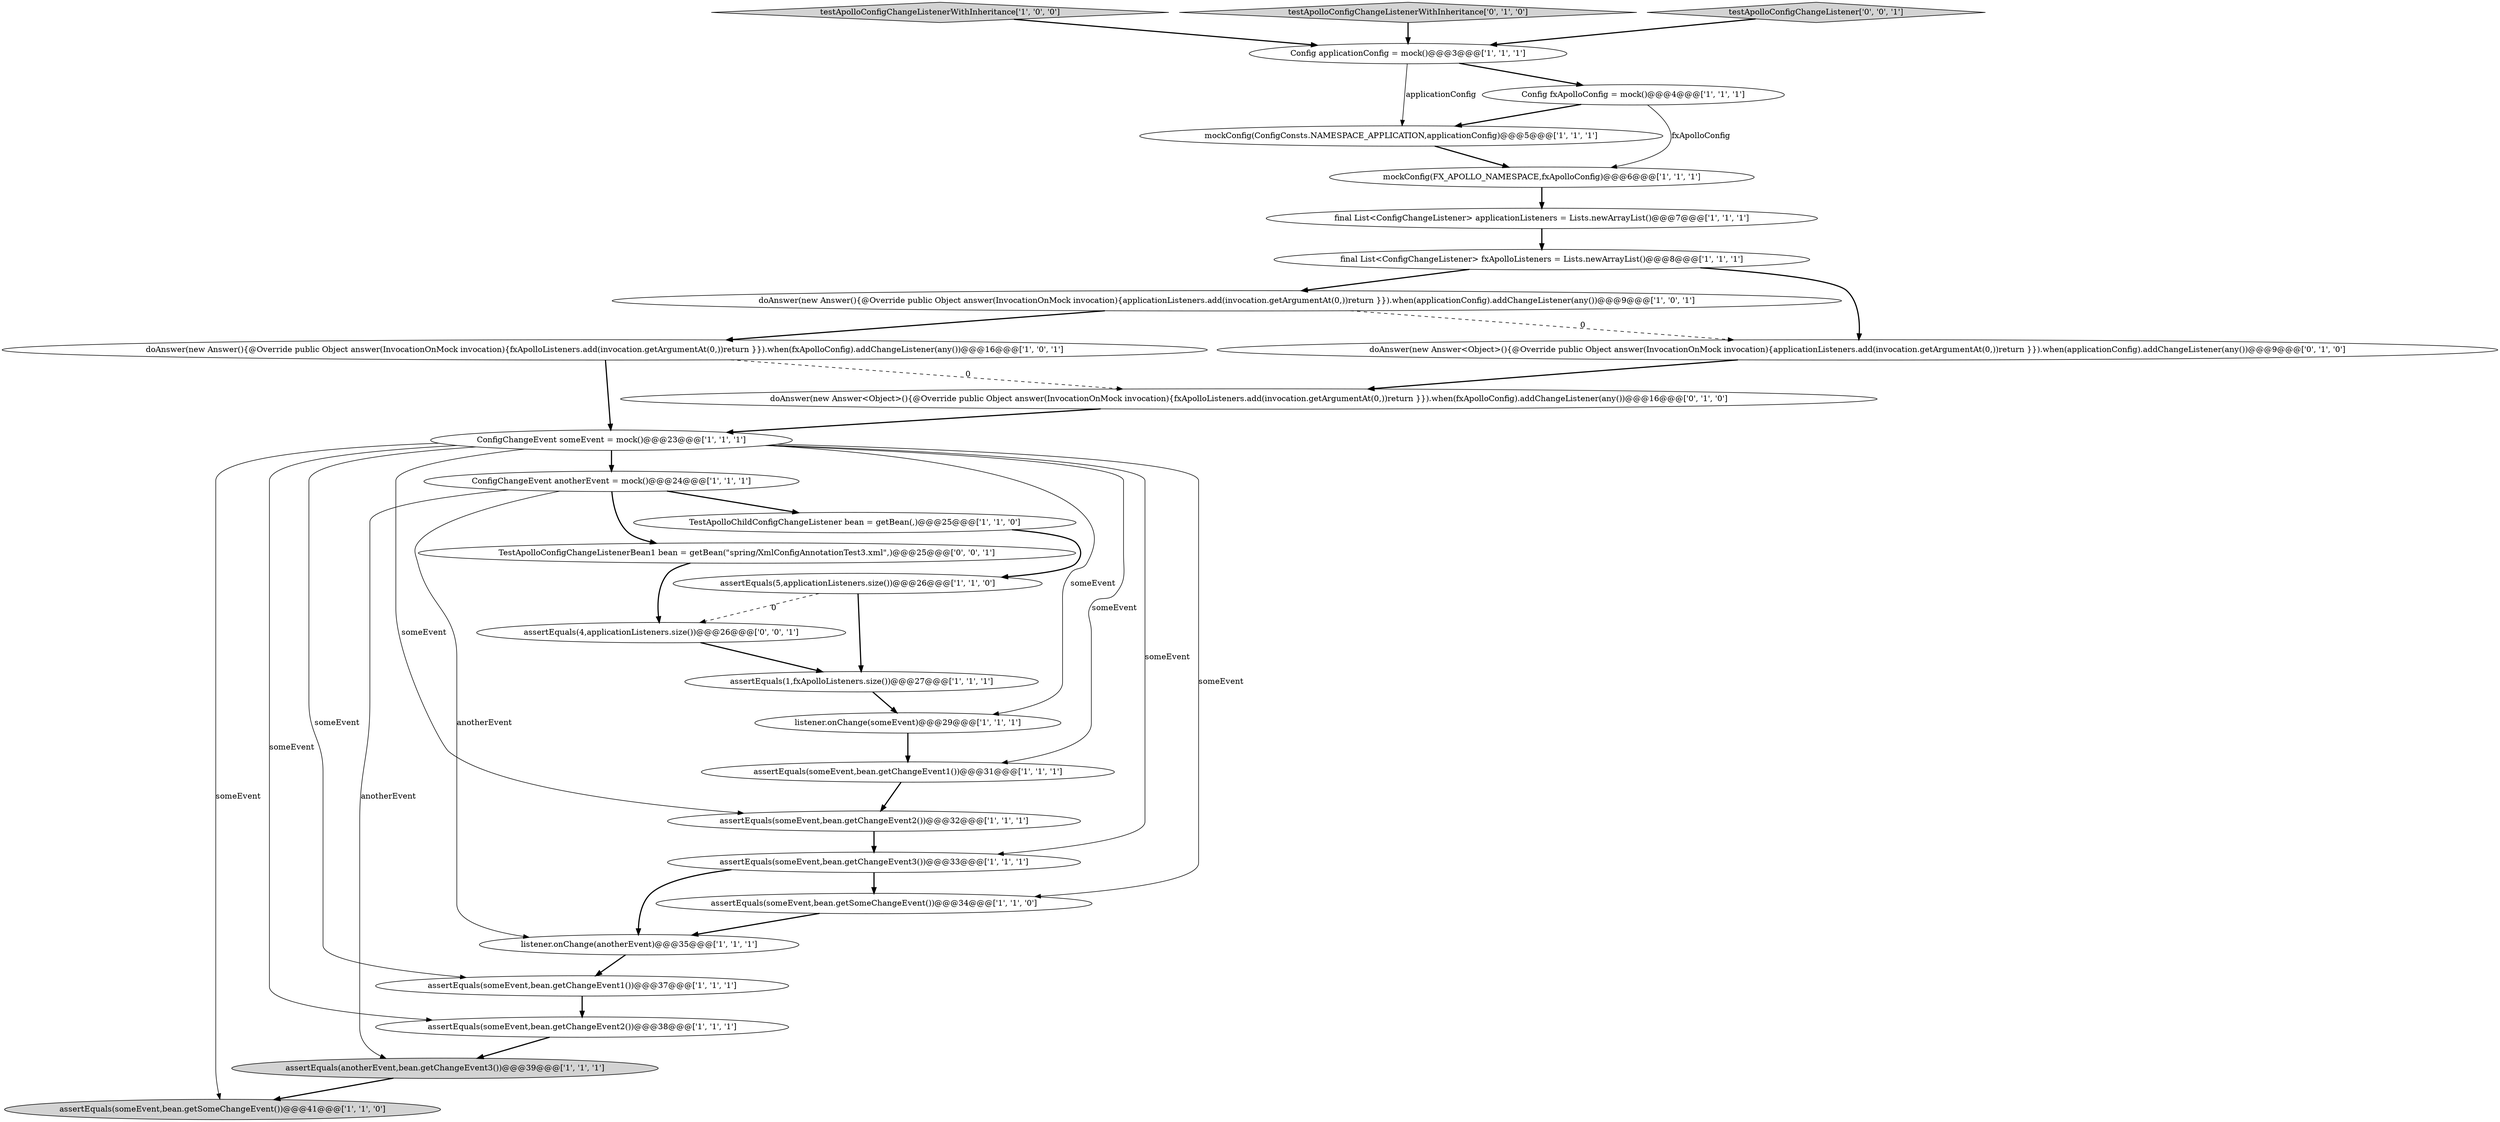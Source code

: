 digraph {
1 [style = filled, label = "final List<ConfigChangeListener> fxApolloListeners = Lists.newArrayList()@@@8@@@['1', '1', '1']", fillcolor = white, shape = ellipse image = "AAA0AAABBB1BBB"];
5 [style = filled, label = "testApolloConfigChangeListenerWithInheritance['1', '0', '0']", fillcolor = lightgray, shape = diamond image = "AAA0AAABBB1BBB"];
11 [style = filled, label = "assertEquals(someEvent,bean.getChangeEvent3())@@@33@@@['1', '1', '1']", fillcolor = white, shape = ellipse image = "AAA0AAABBB1BBB"];
22 [style = filled, label = "listener.onChange(someEvent)@@@29@@@['1', '1', '1']", fillcolor = white, shape = ellipse image = "AAA0AAABBB1BBB"];
15 [style = filled, label = "mockConfig(ConfigConsts.NAMESPACE_APPLICATION,applicationConfig)@@@5@@@['1', '1', '1']", fillcolor = white, shape = ellipse image = "AAA0AAABBB1BBB"];
23 [style = filled, label = "TestApolloChildConfigChangeListener bean = getBean(,)@@@25@@@['1', '1', '0']", fillcolor = white, shape = ellipse image = "AAA0AAABBB1BBB"];
29 [style = filled, label = "TestApolloConfigChangeListenerBean1 bean = getBean(\"spring/XmlConfigAnnotationTest3.xml\",)@@@25@@@['0', '0', '1']", fillcolor = white, shape = ellipse image = "AAA0AAABBB3BBB"];
26 [style = filled, label = "doAnswer(new Answer<Object>(){@Override public Object answer(InvocationOnMock invocation){fxApolloListeners.add(invocation.getArgumentAt(0,))return }}).when(fxApolloConfig).addChangeListener(any())@@@16@@@['0', '1', '0']", fillcolor = white, shape = ellipse image = "AAA1AAABBB2BBB"];
14 [style = filled, label = "assertEquals(someEvent,bean.getChangeEvent2())@@@38@@@['1', '1', '1']", fillcolor = white, shape = ellipse image = "AAA0AAABBB1BBB"];
0 [style = filled, label = "assertEquals(someEvent,bean.getSomeChangeEvent())@@@41@@@['1', '1', '0']", fillcolor = lightgray, shape = ellipse image = "AAA0AAABBB1BBB"];
28 [style = filled, label = "assertEquals(4,applicationListeners.size())@@@26@@@['0', '0', '1']", fillcolor = white, shape = ellipse image = "AAA0AAABBB3BBB"];
19 [style = filled, label = "assertEquals(someEvent,bean.getSomeChangeEvent())@@@34@@@['1', '1', '0']", fillcolor = white, shape = ellipse image = "AAA0AAABBB1BBB"];
6 [style = filled, label = "mockConfig(FX_APOLLO_NAMESPACE,fxApolloConfig)@@@6@@@['1', '1', '1']", fillcolor = white, shape = ellipse image = "AAA0AAABBB1BBB"];
13 [style = filled, label = "doAnswer(new Answer(){@Override public Object answer(InvocationOnMock invocation){applicationListeners.add(invocation.getArgumentAt(0,))return }}).when(applicationConfig).addChangeListener(any())@@@9@@@['1', '0', '1']", fillcolor = white, shape = ellipse image = "AAA0AAABBB1BBB"];
4 [style = filled, label = "listener.onChange(anotherEvent)@@@35@@@['1', '1', '1']", fillcolor = white, shape = ellipse image = "AAA0AAABBB1BBB"];
9 [style = filled, label = "assertEquals(someEvent,bean.getChangeEvent1())@@@37@@@['1', '1', '1']", fillcolor = white, shape = ellipse image = "AAA0AAABBB1BBB"];
12 [style = filled, label = "assertEquals(5,applicationListeners.size())@@@26@@@['1', '1', '0']", fillcolor = white, shape = ellipse image = "AAA0AAABBB1BBB"];
17 [style = filled, label = "ConfigChangeEvent someEvent = mock()@@@23@@@['1', '1', '1']", fillcolor = white, shape = ellipse image = "AAA0AAABBB1BBB"];
16 [style = filled, label = "ConfigChangeEvent anotherEvent = mock()@@@24@@@['1', '1', '1']", fillcolor = white, shape = ellipse image = "AAA0AAABBB1BBB"];
2 [style = filled, label = "assertEquals(someEvent,bean.getChangeEvent2())@@@32@@@['1', '1', '1']", fillcolor = white, shape = ellipse image = "AAA0AAABBB1BBB"];
21 [style = filled, label = "doAnswer(new Answer(){@Override public Object answer(InvocationOnMock invocation){fxApolloListeners.add(invocation.getArgumentAt(0,))return }}).when(fxApolloConfig).addChangeListener(any())@@@16@@@['1', '0', '1']", fillcolor = white, shape = ellipse image = "AAA0AAABBB1BBB"];
25 [style = filled, label = "doAnswer(new Answer<Object>(){@Override public Object answer(InvocationOnMock invocation){applicationListeners.add(invocation.getArgumentAt(0,))return }}).when(applicationConfig).addChangeListener(any())@@@9@@@['0', '1', '0']", fillcolor = white, shape = ellipse image = "AAA1AAABBB2BBB"];
7 [style = filled, label = "Config fxApolloConfig = mock()@@@4@@@['1', '1', '1']", fillcolor = white, shape = ellipse image = "AAA0AAABBB1BBB"];
18 [style = filled, label = "Config applicationConfig = mock()@@@3@@@['1', '1', '1']", fillcolor = white, shape = ellipse image = "AAA0AAABBB1BBB"];
24 [style = filled, label = "testApolloConfigChangeListenerWithInheritance['0', '1', '0']", fillcolor = lightgray, shape = diamond image = "AAA0AAABBB2BBB"];
3 [style = filled, label = "assertEquals(1,fxApolloListeners.size())@@@27@@@['1', '1', '1']", fillcolor = white, shape = ellipse image = "AAA0AAABBB1BBB"];
8 [style = filled, label = "final List<ConfigChangeListener> applicationListeners = Lists.newArrayList()@@@7@@@['1', '1', '1']", fillcolor = white, shape = ellipse image = "AAA0AAABBB1BBB"];
27 [style = filled, label = "testApolloConfigChangeListener['0', '0', '1']", fillcolor = lightgray, shape = diamond image = "AAA0AAABBB3BBB"];
10 [style = filled, label = "assertEquals(anotherEvent,bean.getChangeEvent3())@@@39@@@['1', '1', '1']", fillcolor = lightgray, shape = ellipse image = "AAA0AAABBB1BBB"];
20 [style = filled, label = "assertEquals(someEvent,bean.getChangeEvent1())@@@31@@@['1', '1', '1']", fillcolor = white, shape = ellipse image = "AAA0AAABBB1BBB"];
16->4 [style = solid, label="anotherEvent"];
28->3 [style = bold, label=""];
11->4 [style = bold, label=""];
26->17 [style = bold, label=""];
24->18 [style = bold, label=""];
12->28 [style = dashed, label="0"];
2->11 [style = bold, label=""];
25->26 [style = bold, label=""];
29->28 [style = bold, label=""];
21->17 [style = bold, label=""];
17->9 [style = solid, label="someEvent"];
17->2 [style = solid, label="someEvent"];
22->20 [style = bold, label=""];
17->22 [style = solid, label="someEvent"];
17->11 [style = solid, label="someEvent"];
17->0 [style = solid, label="someEvent"];
6->8 [style = bold, label=""];
1->25 [style = bold, label=""];
15->6 [style = bold, label=""];
7->6 [style = solid, label="fxApolloConfig"];
8->1 [style = bold, label=""];
16->29 [style = bold, label=""];
17->20 [style = solid, label="someEvent"];
16->10 [style = solid, label="anotherEvent"];
16->23 [style = bold, label=""];
18->15 [style = solid, label="applicationConfig"];
17->19 [style = solid, label="someEvent"];
23->12 [style = bold, label=""];
17->14 [style = solid, label="someEvent"];
12->3 [style = bold, label=""];
13->25 [style = dashed, label="0"];
11->19 [style = bold, label=""];
4->9 [style = bold, label=""];
21->26 [style = dashed, label="0"];
5->18 [style = bold, label=""];
9->14 [style = bold, label=""];
19->4 [style = bold, label=""];
27->18 [style = bold, label=""];
7->15 [style = bold, label=""];
3->22 [style = bold, label=""];
20->2 [style = bold, label=""];
14->10 [style = bold, label=""];
17->16 [style = bold, label=""];
10->0 [style = bold, label=""];
1->13 [style = bold, label=""];
13->21 [style = bold, label=""];
18->7 [style = bold, label=""];
}
